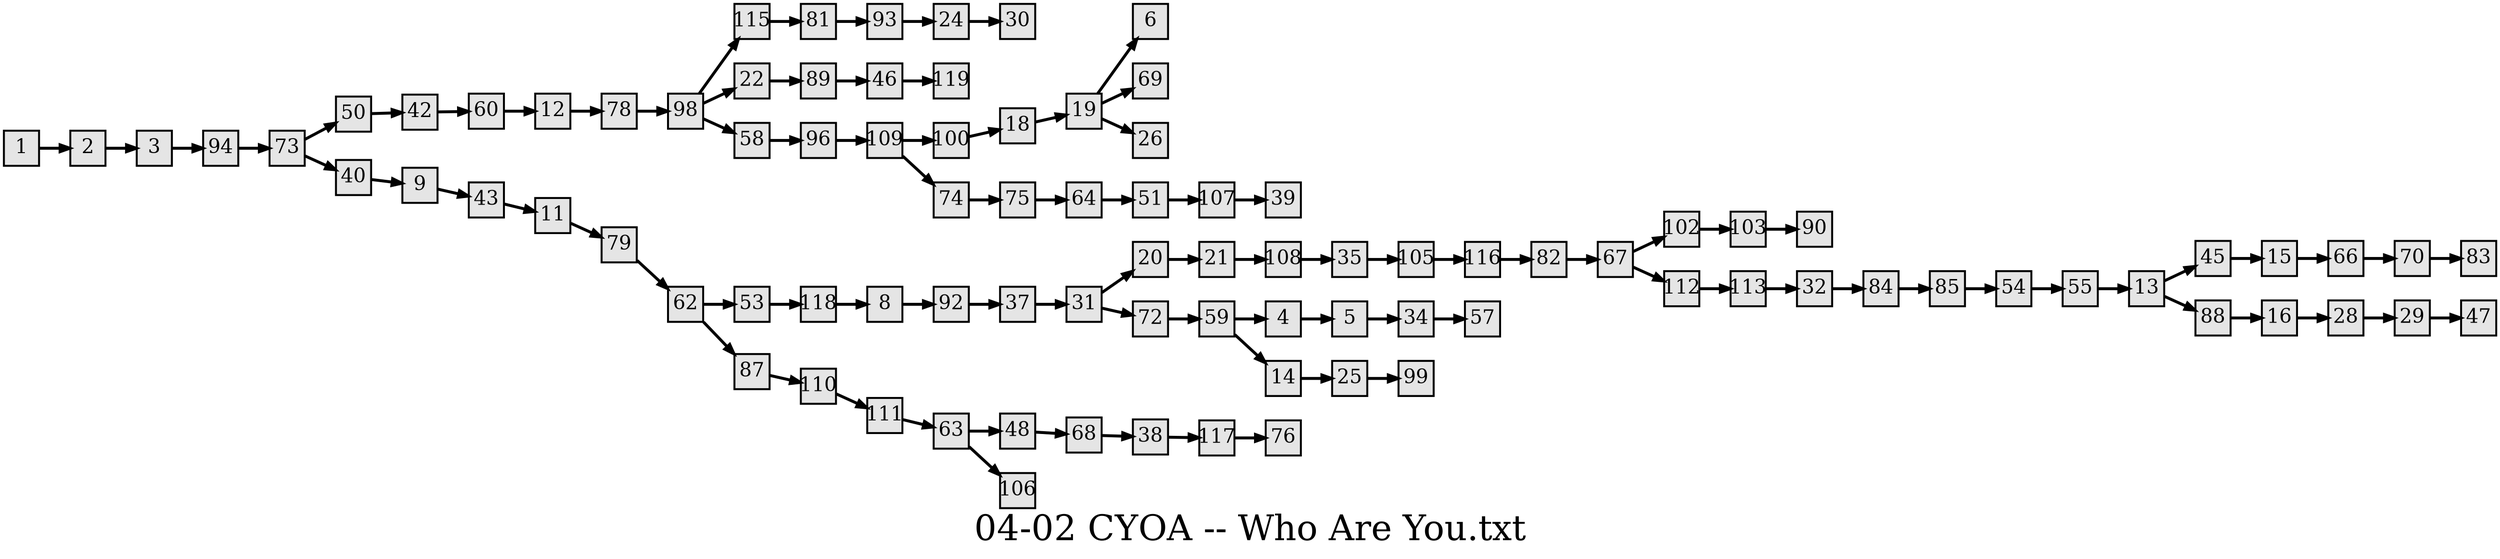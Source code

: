digraph g{
  graph [ label="04-02 CYOA -- Who Are You.txt" rankdir=LR, ordering=out, fontsize=36, nodesep="0.35", ranksep="0.45"];
  node  [shape=rect, penwidth=2, fontsize=20, style=filled, fillcolor=grey90, margin="0,0", labelfloat=true, regular=true, fixedsize=true];
  edge  [labelfloat=true, penwidth=3, fontsize=12];

  1 -> 2;
  2 -> 3;
  3 -> 94;
  4 -> 5;
  5 -> 34;
  8 -> 92;
  9 -> 43;
  11 -> 79;
  12 -> 78;
  13 -> 45;
  13 -> 88;
  14 -> 25;
  15 -> 66;
  16 -> 28;
  18 -> 19;
  19 -> 6;
  19 -> 69;
  19 -> 26;
  20 -> 21;
  21 -> 108;
  22 -> 89;
  24 -> 30;
  25 -> 99;
  28 -> 29;
  29 -> 47;
  31 -> 20;
  31 -> 72;
  32 -> 84;
  34 -> 57;
  35 -> 105;
  37 -> 31;
  38 -> 117;
  40 -> 9;
  42 -> 60;
  43 -> 11;
  45 -> 15;
  46 -> 119;
  48 -> 68;
  50 -> 42;
  51 -> 107;
  53 -> 118;
  54 -> 55;
  55 -> 13;
  58 -> 96;
  59 -> 4;
  59 -> 14;
  60 -> 12;
  62 -> 53;
  62 -> 87;
  63 -> 48;
  63 -> 106;
  64 -> 51;
  66 -> 70;
  67 -> 102;
  67 -> 112;
  68 -> 38;
  70 -> 83;
  72 -> 59;
  73 -> 50;
  73 -> 40;
  74 -> 75;
  75 -> 64;
  78 -> 98;
  79 -> 62;
  81 -> 93;
  82 -> 67;
  84 -> 85;
  85 -> 54;
  87 -> 110;
  88 -> 16;
  89 -> 46;
  92 -> 37;
  93 -> 24;
  94 -> 73;
  96 -> 109;
  98 -> 115;
  98 -> 22;
  98 -> 58;
  100 -> 18;
  102 -> 103;
  103 -> 90;
  105 -> 116;
  107 -> 39;
  108 -> 35;
  109 -> 100;
  109 -> 74;
  110 -> 111;
  111 -> 63;
  112 -> 113;
  113 -> 32;
  115 -> 81;
  116 -> 82;
  117 -> 76;
  118 -> 8;
}

